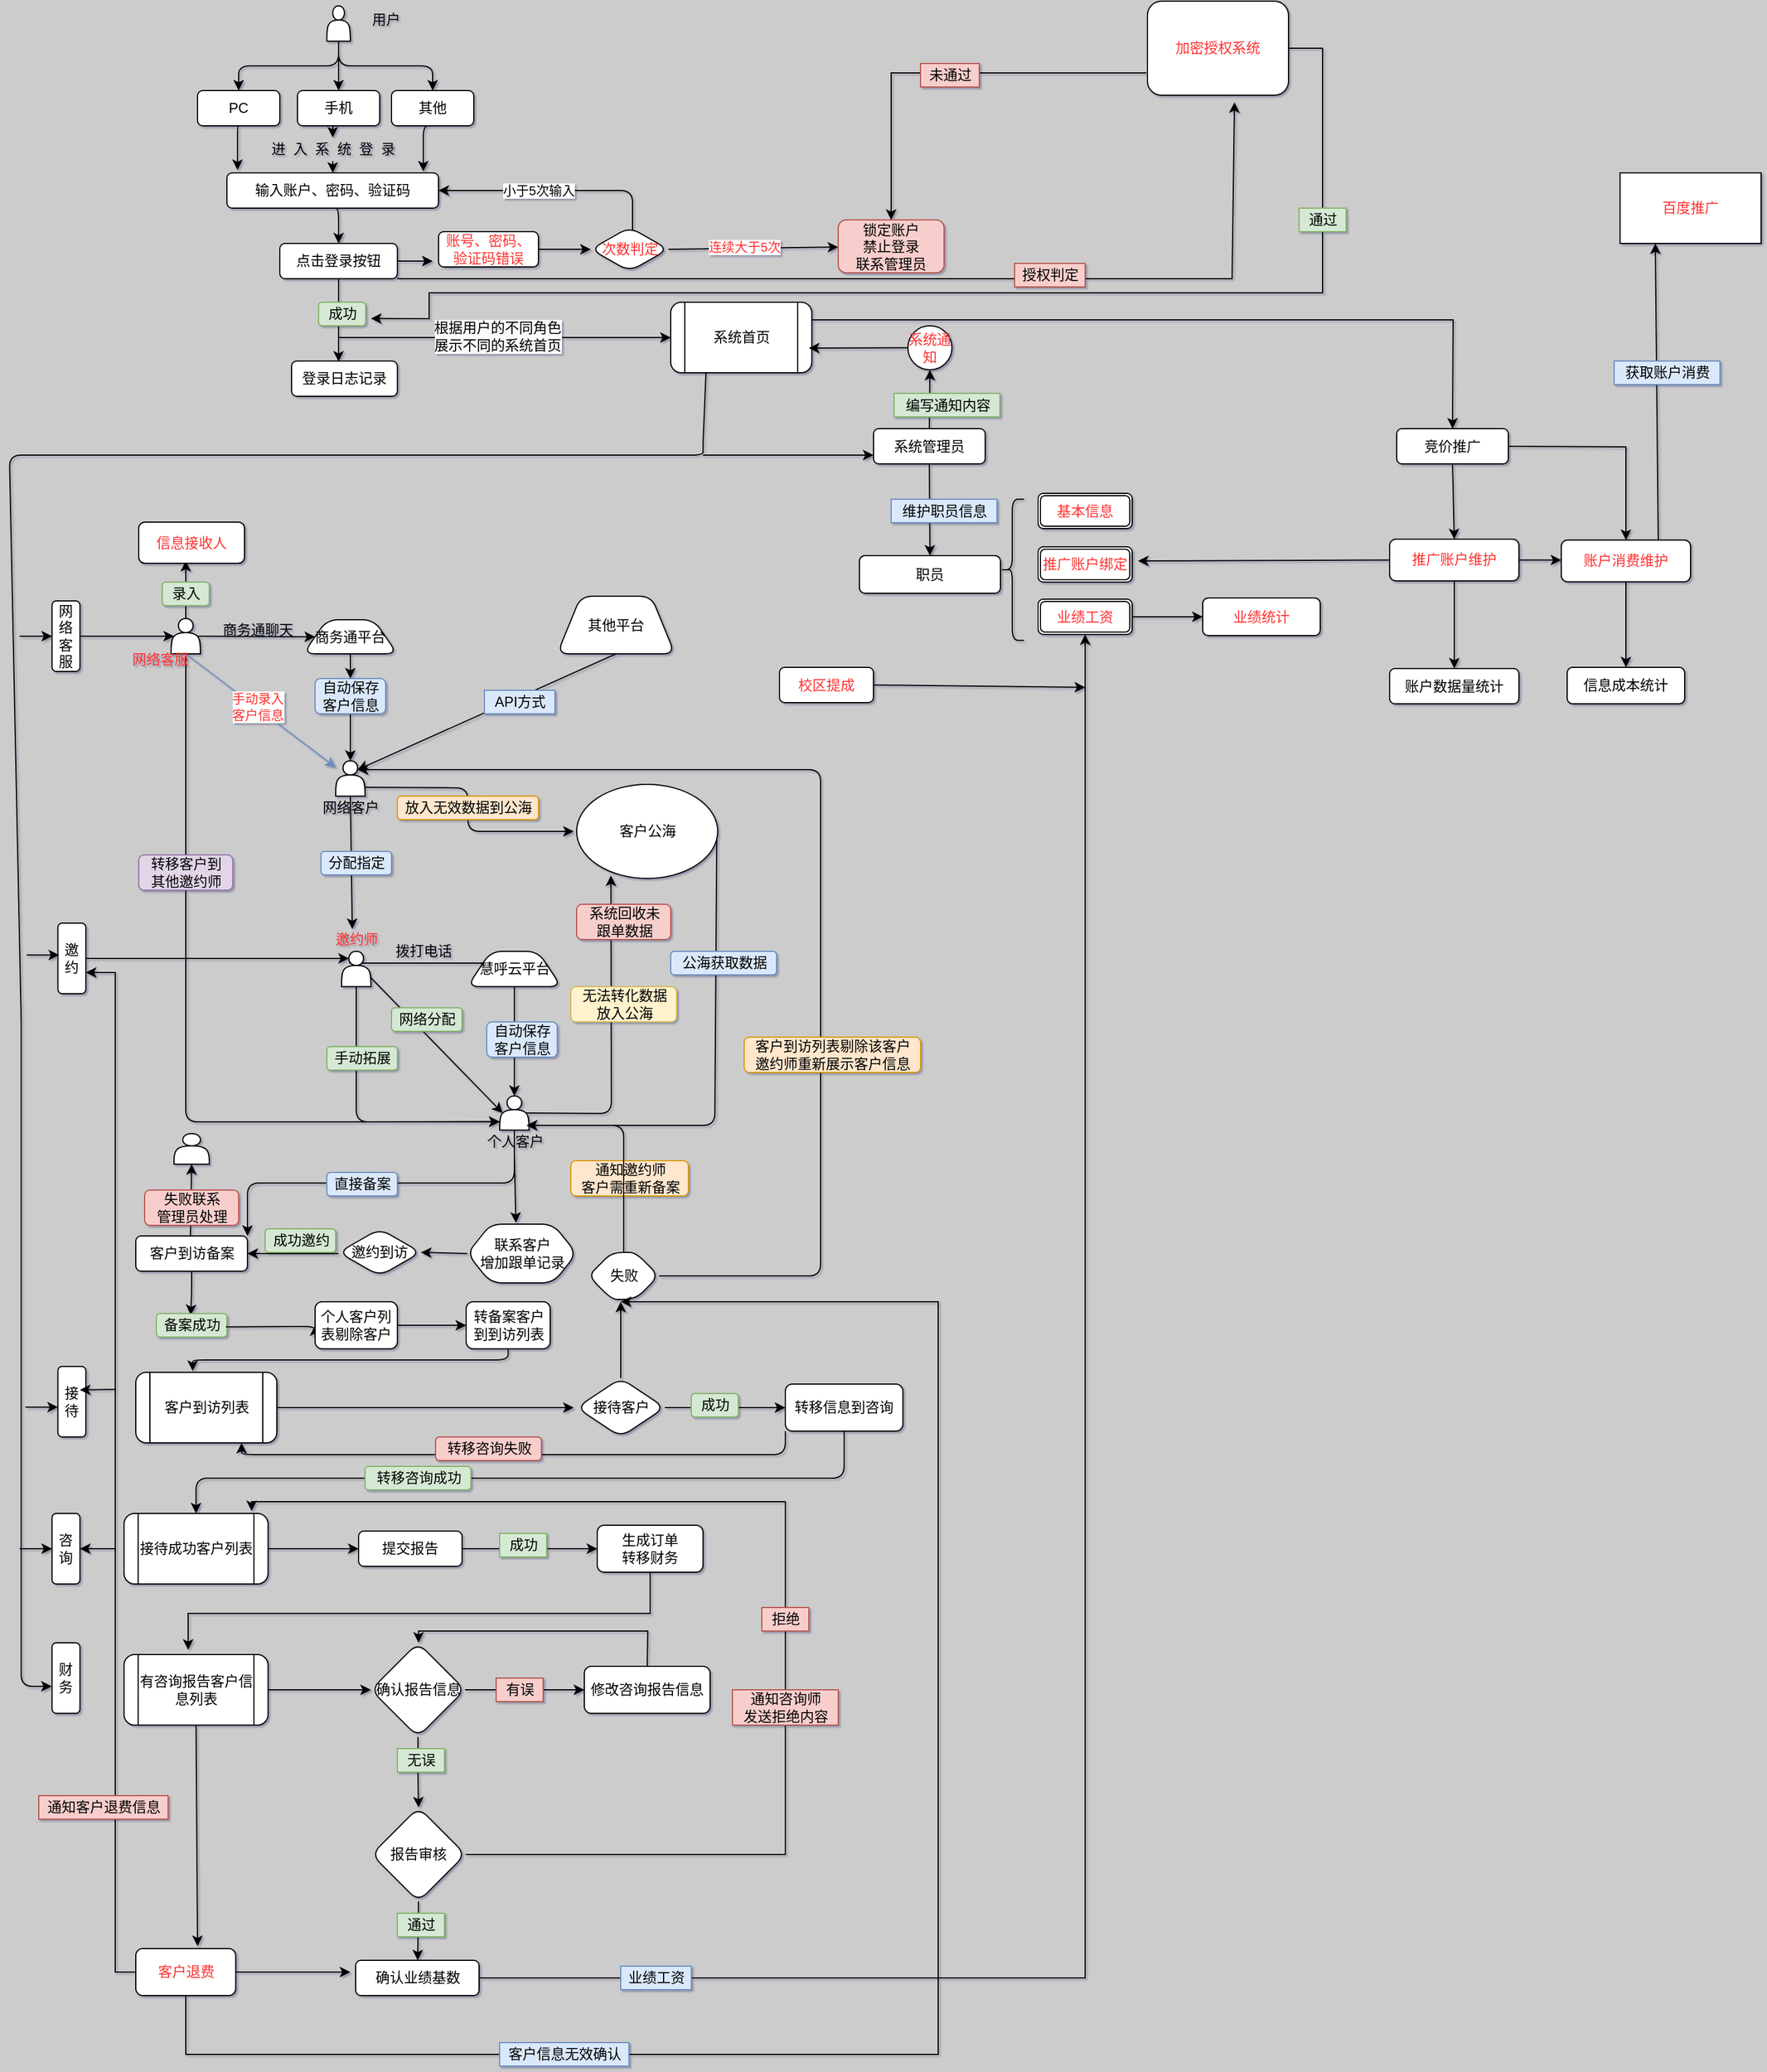 <mxfile version="14.4.8" type="github">
  <diagram id="YESWJ_fVVs4A_5K_BiSB" name="Page-1">
    <mxGraphModel dx="1422" dy="794" grid="1" gridSize="10" guides="1" tooltips="1" connect="1" arrows="1" fold="1" page="1" pageScale="1" pageWidth="2339" pageHeight="3300" background="#CCCCCC" math="0" shadow="1">
      <root>
        <mxCell id="0" />
        <mxCell id="1" parent="0" />
        <mxCell id="D48idRP4d6Q90apuaHvB-8" style="edgeStyle=orthogonalEdgeStyle;orthogonalLoop=1;jettySize=auto;html=1;exitX=0.5;exitY=1;exitDx=0;exitDy=0;entryX=0.05;entryY=-0.08;entryDx=0;entryDy=0;entryPerimeter=0;" parent="1" source="D48idRP4d6Q90apuaHvB-1" target="D48idRP4d6Q90apuaHvB-5" edge="1">
          <mxGeometry relative="1" as="geometry" />
        </mxCell>
        <mxCell id="D48idRP4d6Q90apuaHvB-1" value="PC" style="whiteSpace=wrap;html=1;rounded=1;" parent="1" vertex="1">
          <mxGeometry x="243" y="265" width="70" height="30" as="geometry" />
        </mxCell>
        <mxCell id="D48idRP4d6Q90apuaHvB-9" style="edgeStyle=orthogonalEdgeStyle;orthogonalLoop=1;jettySize=auto;html=1;exitX=0.5;exitY=1;exitDx=0;exitDy=0;entryX=0.5;entryY=0;entryDx=0;entryDy=0;" parent="1" source="D48idRP4d6Q90apuaHvB-18" target="D48idRP4d6Q90apuaHvB-5" edge="1">
          <mxGeometry relative="1" as="geometry" />
        </mxCell>
        <mxCell id="D48idRP4d6Q90apuaHvB-3" value="手机" style="whiteSpace=wrap;html=1;rounded=1;" parent="1" vertex="1">
          <mxGeometry x="328" y="265" width="70" height="30" as="geometry" />
        </mxCell>
        <mxCell id="D48idRP4d6Q90apuaHvB-10" style="edgeStyle=orthogonalEdgeStyle;orthogonalLoop=1;jettySize=auto;html=1;exitX=0.5;exitY=1;exitDx=0;exitDy=0;entryX=0.928;entryY=-0.04;entryDx=0;entryDy=0;entryPerimeter=0;" parent="1" source="D48idRP4d6Q90apuaHvB-4" target="D48idRP4d6Q90apuaHvB-5" edge="1">
          <mxGeometry relative="1" as="geometry" />
        </mxCell>
        <mxCell id="D48idRP4d6Q90apuaHvB-4" value="其他" style="whiteSpace=wrap;html=1;rounded=1;" parent="1" vertex="1">
          <mxGeometry x="408" y="265" width="70" height="30" as="geometry" />
        </mxCell>
        <mxCell id="D48idRP4d6Q90apuaHvB-21" style="edgeStyle=orthogonalEdgeStyle;orthogonalLoop=1;jettySize=auto;html=1;exitX=0.5;exitY=1;exitDx=0;exitDy=0;entryX=0.5;entryY=0;entryDx=0;entryDy=0;" parent="1" source="D48idRP4d6Q90apuaHvB-5" target="D48idRP4d6Q90apuaHvB-20" edge="1">
          <mxGeometry relative="1" as="geometry" />
        </mxCell>
        <mxCell id="D48idRP4d6Q90apuaHvB-5" value="输入账户、密码、验证码" style="whiteSpace=wrap;html=1;rounded=1;" parent="1" vertex="1">
          <mxGeometry x="268" y="335" width="180" height="30" as="geometry" />
        </mxCell>
        <mxCell id="D48idRP4d6Q90apuaHvB-12" style="edgeStyle=orthogonalEdgeStyle;orthogonalLoop=1;jettySize=auto;html=1;exitX=0.5;exitY=1;exitDx=0;exitDy=0;entryX=0.5;entryY=0;entryDx=0;entryDy=0;" parent="1" source="D48idRP4d6Q90apuaHvB-11" target="D48idRP4d6Q90apuaHvB-1" edge="1">
          <mxGeometry relative="1" as="geometry" />
        </mxCell>
        <mxCell id="D48idRP4d6Q90apuaHvB-14" style="edgeStyle=orthogonalEdgeStyle;orthogonalLoop=1;jettySize=auto;html=1;exitX=0.5;exitY=1;exitDx=0;exitDy=0;entryX=0.5;entryY=0;entryDx=0;entryDy=0;" parent="1" source="D48idRP4d6Q90apuaHvB-11" target="D48idRP4d6Q90apuaHvB-4" edge="1">
          <mxGeometry relative="1" as="geometry" />
        </mxCell>
        <mxCell id="sDhOuOCIXgpDEW2fZ9P9-15" style="edgeStyle=orthogonalEdgeStyle;rounded=0;orthogonalLoop=1;jettySize=auto;html=1;exitX=0.5;exitY=1;exitDx=0;exitDy=0;entryX=0.5;entryY=0;entryDx=0;entryDy=0;" edge="1" parent="1" source="D48idRP4d6Q90apuaHvB-11" target="D48idRP4d6Q90apuaHvB-3">
          <mxGeometry relative="1" as="geometry" />
        </mxCell>
        <mxCell id="D48idRP4d6Q90apuaHvB-11" value="" style="shape=actor;whiteSpace=wrap;html=1;rounded=1;" parent="1" vertex="1">
          <mxGeometry x="353" y="193" width="20" height="30" as="geometry" />
        </mxCell>
        <mxCell id="D48idRP4d6Q90apuaHvB-16" value="用户" style="text;html=1;align=center;verticalAlign=middle;resizable=0;points=[];autosize=1;rounded=1;" parent="1" vertex="1">
          <mxGeometry x="383" y="195" width="40" height="20" as="geometry" />
        </mxCell>
        <mxCell id="D48idRP4d6Q90apuaHvB-18" value="进&amp;nbsp; 入&amp;nbsp; 系&amp;nbsp; 统&amp;nbsp; 登&amp;nbsp; 录" style="text;html=1;align=center;verticalAlign=middle;resizable=0;points=[];autosize=1;rounded=1;" parent="1" vertex="1">
          <mxGeometry x="298" y="305" width="120" height="20" as="geometry" />
        </mxCell>
        <mxCell id="D48idRP4d6Q90apuaHvB-19" style="edgeStyle=orthogonalEdgeStyle;orthogonalLoop=1;jettySize=auto;html=1;exitX=0.5;exitY=1;exitDx=0;exitDy=0;entryX=0.5;entryY=0;entryDx=0;entryDy=0;" parent="1" source="D48idRP4d6Q90apuaHvB-3" target="D48idRP4d6Q90apuaHvB-18" edge="1">
          <mxGeometry relative="1" as="geometry">
            <mxPoint x="358" y="295" as="sourcePoint" />
            <mxPoint x="358" y="335" as="targetPoint" />
          </mxGeometry>
        </mxCell>
        <mxCell id="RMrvw5dMMkh8_IedU6CL-13" style="edgeStyle=orthogonalEdgeStyle;orthogonalLoop=1;jettySize=auto;html=1;exitX=1;exitY=0.5;exitDx=0;exitDy=0;" parent="1" source="D48idRP4d6Q90apuaHvB-20" edge="1">
          <mxGeometry relative="1" as="geometry">
            <mxPoint x="443" y="410" as="targetPoint" />
          </mxGeometry>
        </mxCell>
        <mxCell id="RMrvw5dMMkh8_IedU6CL-25" style="edgeStyle=none;orthogonalLoop=1;jettySize=auto;html=1;exitX=0.5;exitY=1;exitDx=0;exitDy=0;entryX=0.444;entryY=0.017;entryDx=0;entryDy=0;entryPerimeter=0;" parent="1" source="D48idRP4d6Q90apuaHvB-20" target="RMrvw5dMMkh8_IedU6CL-8" edge="1">
          <mxGeometry relative="1" as="geometry" />
        </mxCell>
        <mxCell id="RMrvw5dMMkh8_IedU6CL-39" style="edgeStyle=none;orthogonalLoop=1;jettySize=auto;html=1;entryX=0;entryY=0.5;entryDx=0;entryDy=0;fontColor=#FF3333;" parent="1" target="RMrvw5dMMkh8_IedU6CL-38" edge="1">
          <mxGeometry relative="1" as="geometry">
            <mxPoint x="363" y="475" as="sourcePoint" />
            <Array as="points" />
          </mxGeometry>
        </mxCell>
        <mxCell id="RMrvw5dMMkh8_IedU6CL-41" value="&lt;span style=&quot;color: rgb(0 , 0 , 0) ; font-size: 12px ; background-color: rgb(248 , 249 , 250)&quot;&gt;根据用户的不同角色&lt;/span&gt;&lt;br style=&quot;color: rgb(0 , 0 , 0) ; font-size: 12px ; background-color: rgb(248 , 249 , 250)&quot;&gt;&lt;span style=&quot;color: rgb(0 , 0 , 0) ; font-size: 12px ; background-color: rgb(248 , 249 , 250)&quot;&gt;展示不同的系统首页&lt;/span&gt;" style="edgeLabel;html=1;align=center;verticalAlign=middle;resizable=0;points=[];fontColor=#FF3333;rounded=1;" parent="RMrvw5dMMkh8_IedU6CL-39" vertex="1" connectable="0">
          <mxGeometry x="-0.045" y="1" relative="1" as="geometry">
            <mxPoint as="offset" />
          </mxGeometry>
        </mxCell>
        <mxCell id="47OByKtoj6zuyFMPDQzj-73" style="edgeStyle=none;rounded=0;orthogonalLoop=1;jettySize=auto;html=1;exitX=1;exitY=1;exitDx=0;exitDy=0;fontColor=#FF3333;entryX=0.617;entryY=1.075;entryDx=0;entryDy=0;entryPerimeter=0;" parent="1" source="D48idRP4d6Q90apuaHvB-20" target="47OByKtoj6zuyFMPDQzj-72" edge="1">
          <mxGeometry relative="1" as="geometry">
            <mxPoint x="1125" y="280" as="targetPoint" />
            <Array as="points">
              <mxPoint x="1123" y="425" />
            </Array>
          </mxGeometry>
        </mxCell>
        <mxCell id="D48idRP4d6Q90apuaHvB-20" value="点击登录按钮" style="whiteSpace=wrap;html=1;rounded=1;" parent="1" vertex="1">
          <mxGeometry x="313" y="395" width="100" height="30" as="geometry" />
        </mxCell>
        <mxCell id="RMrvw5dMMkh8_IedU6CL-8" value="登录日志记录" style="whiteSpace=wrap;html=1;rounded=1;" parent="1" vertex="1">
          <mxGeometry x="323" y="495" width="90" height="30" as="geometry" />
        </mxCell>
        <mxCell id="D48idRP4d6Q90apuaHvB-26" value="成功" style="text;html=1;align=center;verticalAlign=middle;resizable=0;points=[];autosize=1;fillColor=#d5e8d4;strokeColor=#82b366;rounded=1;" parent="1" vertex="1">
          <mxGeometry x="346" y="445" width="40" height="20" as="geometry" />
        </mxCell>
        <mxCell id="RMrvw5dMMkh8_IedU6CL-29" style="edgeStyle=none;orthogonalLoop=1;jettySize=auto;html=1;exitX=1;exitY=0.5;exitDx=0;exitDy=0;entryX=0;entryY=0.5;entryDx=0;entryDy=0;" parent="1" source="RMrvw5dMMkh8_IedU6CL-27" target="RMrvw5dMMkh8_IedU6CL-37" edge="1">
          <mxGeometry relative="1" as="geometry">
            <mxPoint x="583" y="410.0" as="targetPoint" />
          </mxGeometry>
        </mxCell>
        <mxCell id="RMrvw5dMMkh8_IedU6CL-27" value="&lt;span style=&quot;color: rgb(255 , 51 , 51)&quot;&gt;账号、密码、&lt;/span&gt;&lt;br style=&quot;color: rgb(255 , 51 , 51)&quot;&gt;&lt;span style=&quot;color: rgb(255 , 51 , 51)&quot;&gt;验证码错误&lt;/span&gt;" style="whiteSpace=wrap;html=1;rounded=1;" parent="1" vertex="1">
          <mxGeometry x="448" y="385" width="85" height="30" as="geometry" />
        </mxCell>
        <mxCell id="RMrvw5dMMkh8_IedU6CL-33" style="edgeStyle=none;orthogonalLoop=1;jettySize=auto;html=1;exitX=1;exitY=0.5;exitDx=0;exitDy=0;" parent="1" source="RMrvw5dMMkh8_IedU6CL-37" target="RMrvw5dMMkh8_IedU6CL-32" edge="1">
          <mxGeometry relative="1" as="geometry">
            <mxPoint x="643" y="410.0" as="sourcePoint" />
          </mxGeometry>
        </mxCell>
        <mxCell id="RMrvw5dMMkh8_IedU6CL-34" value="连续大于5次" style="edgeLabel;html=1;align=center;verticalAlign=middle;resizable=0;points=[];fontColor=#FF3333;rounded=1;" parent="RMrvw5dMMkh8_IedU6CL-33" vertex="1" connectable="0">
          <mxGeometry x="-0.306" y="-1" relative="1" as="geometry">
            <mxPoint x="14.49" y="-2.84" as="offset" />
          </mxGeometry>
        </mxCell>
        <mxCell id="RMrvw5dMMkh8_IedU6CL-35" style="edgeStyle=none;orthogonalLoop=1;jettySize=auto;html=1;exitX=0.5;exitY=0;exitDx=0;exitDy=0;entryX=1;entryY=0.5;entryDx=0;entryDy=0;" parent="1" target="D48idRP4d6Q90apuaHvB-5" edge="1">
          <mxGeometry relative="1" as="geometry">
            <mxPoint x="613" y="390.0" as="sourcePoint" />
            <Array as="points">
              <mxPoint x="613" y="350" />
            </Array>
          </mxGeometry>
        </mxCell>
        <mxCell id="RMrvw5dMMkh8_IedU6CL-36" value="小于5次输入" style="edgeLabel;html=1;align=center;verticalAlign=middle;resizable=0;points=[];rounded=1;" parent="RMrvw5dMMkh8_IedU6CL-35" vertex="1" connectable="0">
          <mxGeometry x="0.35" y="1" relative="1" as="geometry">
            <mxPoint x="18.33" y="-1" as="offset" />
          </mxGeometry>
        </mxCell>
        <mxCell id="RMrvw5dMMkh8_IedU6CL-32" value="锁定账户&lt;br&gt;禁止登录&lt;br&gt;联系管理员" style="whiteSpace=wrap;html=1;fillColor=#f8cecc;strokeColor=#b85450;rounded=1;" parent="1" vertex="1">
          <mxGeometry x="788" y="375" width="90" height="45" as="geometry" />
        </mxCell>
        <mxCell id="RMrvw5dMMkh8_IedU6CL-37" value="次数判定" style="rhombus;whiteSpace=wrap;html=1;fontColor=#FF3333;rounded=1;" parent="1" vertex="1">
          <mxGeometry x="577.5" y="381.25" width="66" height="37.5" as="geometry" />
        </mxCell>
        <mxCell id="RMrvw5dMMkh8_IedU6CL-220" style="edgeStyle=none;orthogonalLoop=1;jettySize=auto;html=1;exitX=0.25;exitY=1;exitDx=0;exitDy=0;fontColor=#000000;entryX=-0.011;entryY=0.617;entryDx=0;entryDy=0;entryPerimeter=0;" parent="1" source="RMrvw5dMMkh8_IedU6CL-38" target="47OByKtoj6zuyFMPDQzj-7" edge="1">
          <mxGeometry relative="1" as="geometry">
            <mxPoint x="92.8" y="1538" as="targetPoint" />
            <Array as="points">
              <mxPoint x="673" y="565" />
              <mxPoint x="673" y="575" />
              <mxPoint x="83" y="575" />
              <mxPoint x="93" y="1055" />
              <mxPoint x="93" y="1295" />
              <mxPoint x="93" y="1415" />
              <mxPoint x="93" y="1498" />
              <mxPoint x="93" y="1622" />
            </Array>
          </mxGeometry>
        </mxCell>
        <mxCell id="47OByKtoj6zuyFMPDQzj-82" style="edgeStyle=none;rounded=0;orthogonalLoop=1;jettySize=auto;html=1;exitX=1;exitY=0.25;exitDx=0;exitDy=0;entryX=0.5;entryY=0;entryDx=0;entryDy=0;fontColor=#FF3333;" parent="1" source="RMrvw5dMMkh8_IedU6CL-38" target="47OByKtoj6zuyFMPDQzj-81" edge="1">
          <mxGeometry relative="1" as="geometry">
            <Array as="points">
              <mxPoint x="1111" y="460" />
              <mxPoint x="1311" y="460" />
            </Array>
          </mxGeometry>
        </mxCell>
        <mxCell id="RMrvw5dMMkh8_IedU6CL-38" value="&lt;font color=&quot;#000000&quot;&gt;系统首页&lt;/font&gt;" style="shape=process;whiteSpace=wrap;html=1;backgroundOutline=1;fontColor=#FF3333;rounded=1;" parent="1" vertex="1">
          <mxGeometry x="645.5" y="445" width="120" height="60" as="geometry" />
        </mxCell>
        <mxCell id="RMrvw5dMMkh8_IedU6CL-47" style="edgeStyle=none;orthogonalLoop=1;jettySize=auto;html=1;exitX=0.9;exitY=0.5;exitDx=0;exitDy=0;entryX=0;entryY=0.5;entryDx=0;entryDy=0;fontColor=#FF3333;exitPerimeter=0;" parent="1" source="RMrvw5dMMkh8_IedU6CL-44" target="RMrvw5dMMkh8_IedU6CL-46" edge="1">
          <mxGeometry relative="1" as="geometry" />
        </mxCell>
        <mxCell id="RMrvw5dMMkh8_IedU6CL-58" style="edgeStyle=none;orthogonalLoop=1;jettySize=auto;html=1;exitX=0.5;exitY=1;exitDx=0;exitDy=0;fontColor=#FF3333;fillColor=#dae8fc;strokeColor=#6c8ebf;" parent="1" source="RMrvw5dMMkh8_IedU6CL-44" target="RMrvw5dMMkh8_IedU6CL-76" edge="1">
          <mxGeometry relative="1" as="geometry">
            <mxPoint x="233" y="743" as="sourcePoint" />
            <mxPoint x="443" y="804.37" as="targetPoint" />
            <Array as="points" />
          </mxGeometry>
        </mxCell>
        <mxCell id="RMrvw5dMMkh8_IedU6CL-59" value="手动录入&lt;br&gt;客户信息" style="edgeLabel;html=1;align=center;verticalAlign=middle;resizable=0;points=[];fontColor=#FF3333;rounded=1;" parent="RMrvw5dMMkh8_IedU6CL-58" vertex="1" connectable="0">
          <mxGeometry x="-0.216" relative="1" as="geometry">
            <mxPoint x="11.21" y="6.67" as="offset" />
          </mxGeometry>
        </mxCell>
        <mxCell id="RMrvw5dMMkh8_IedU6CL-72" style="edgeStyle=none;orthogonalLoop=1;jettySize=auto;html=1;exitX=0.5;exitY=0;exitDx=0;exitDy=0;fontColor=#000000;" parent="1" source="RMrvw5dMMkh8_IedU6CL-44" edge="1">
          <mxGeometry relative="1" as="geometry">
            <mxPoint x="233" y="665" as="targetPoint" />
          </mxGeometry>
        </mxCell>
        <mxCell id="RMrvw5dMMkh8_IedU6CL-174" style="edgeStyle=elbowEdgeStyle;orthogonalLoop=1;jettySize=auto;elbow=vertical;html=1;entryX=0;entryY=0.75;entryDx=0;entryDy=0;fontColor=#000000;" parent="1" target="RMrvw5dMMkh8_IedU6CL-80" edge="1">
          <mxGeometry relative="1" as="geometry">
            <mxPoint x="233" y="746" as="sourcePoint" />
            <Array as="points">
              <mxPoint x="403" y="1142" />
              <mxPoint x="233" y="1015" />
            </Array>
          </mxGeometry>
        </mxCell>
        <mxCell id="RMrvw5dMMkh8_IedU6CL-44" value="" style="shape=actor;whiteSpace=wrap;html=1;fontColor=#FF3333;rounded=1;" parent="1" vertex="1">
          <mxGeometry x="220.5" y="714" width="25" height="30" as="geometry" />
        </mxCell>
        <mxCell id="RMrvw5dMMkh8_IedU6CL-45" value="网络客服" style="text;html=1;align=center;verticalAlign=middle;resizable=0;points=[];autosize=1;fontColor=#FF3333;rounded=1;" parent="1" vertex="1">
          <mxGeometry x="180.5" y="739" width="60" height="20" as="geometry" />
        </mxCell>
        <mxCell id="RMrvw5dMMkh8_IedU6CL-78" style="edgeStyle=none;orthogonalLoop=1;jettySize=auto;html=1;exitX=0.5;exitY=1;exitDx=0;exitDy=0;entryX=0.5;entryY=0;entryDx=0;entryDy=0;fontColor=#000000;" parent="1" source="RMrvw5dMMkh8_IedU6CL-54" target="RMrvw5dMMkh8_IedU6CL-76" edge="1">
          <mxGeometry relative="1" as="geometry" />
        </mxCell>
        <mxCell id="RMrvw5dMMkh8_IedU6CL-46" value="&lt;font color=&quot;#000000&quot;&gt;商务通平台&lt;/font&gt;" style="shape=trapezoid;perimeter=trapezoidPerimeter;whiteSpace=wrap;html=1;fixedSize=1;fontColor=#FF3333;rounded=1;" parent="1" vertex="1">
          <mxGeometry x="333" y="715" width="80" height="29" as="geometry" />
        </mxCell>
        <mxCell id="RMrvw5dMMkh8_IedU6CL-48" value="&lt;font color=&quot;#000000&quot;&gt;商务通聊天&lt;/font&gt;" style="text;html=1;align=center;verticalAlign=middle;resizable=0;points=[];autosize=1;fontColor=#FF3333;rounded=1;" parent="1" vertex="1">
          <mxGeometry x="254" y="714" width="80" height="20" as="geometry" />
        </mxCell>
        <mxCell id="RMrvw5dMMkh8_IedU6CL-61" value="信息接收人" style="whiteSpace=wrap;html=1;fontColor=#FF3333;rounded=1;" parent="1" vertex="1">
          <mxGeometry x="193" y="632" width="90" height="35" as="geometry" />
        </mxCell>
        <mxCell id="RMrvw5dMMkh8_IedU6CL-68" style="edgeStyle=none;orthogonalLoop=1;jettySize=auto;html=1;entryX=1;entryY=0.25;entryDx=0;entryDy=0;fontColor=#FF3333;" parent="1" target="RMrvw5dMMkh8_IedU6CL-67" edge="1">
          <mxGeometry relative="1" as="geometry">
            <mxPoint x="372" y="1007" as="sourcePoint" />
          </mxGeometry>
        </mxCell>
        <mxCell id="RMrvw5dMMkh8_IedU6CL-82" style="edgeStyle=none;orthogonalLoop=1;jettySize=auto;html=1;exitX=0.5;exitY=1;exitDx=0;exitDy=0;fontColor=#000000;entryX=0;entryY=0.75;entryDx=0;entryDy=0;" parent="1" source="RMrvw5dMMkh8_IedU6CL-64" target="RMrvw5dMMkh8_IedU6CL-80" edge="1">
          <mxGeometry relative="1" as="geometry">
            <mxPoint x="493" y="1142" as="targetPoint" />
            <Array as="points">
              <mxPoint x="378" y="1142" />
            </Array>
          </mxGeometry>
        </mxCell>
        <mxCell id="RMrvw5dMMkh8_IedU6CL-88" style="edgeStyle=none;orthogonalLoop=1;jettySize=auto;html=1;exitX=1;exitY=0.75;exitDx=0;exitDy=0;entryX=0.1;entryY=0.5;entryDx=0;entryDy=0;entryPerimeter=0;fontColor=#000000;" parent="1" source="RMrvw5dMMkh8_IedU6CL-64" target="RMrvw5dMMkh8_IedU6CL-80" edge="1">
          <mxGeometry relative="1" as="geometry" />
        </mxCell>
        <mxCell id="RMrvw5dMMkh8_IedU6CL-64" value="" style="shape=actor;whiteSpace=wrap;html=1;fontColor=#FF3333;rounded=1;" parent="1" vertex="1">
          <mxGeometry x="365.5" y="997" width="25" height="30" as="geometry" />
        </mxCell>
        <mxCell id="RMrvw5dMMkh8_IedU6CL-65" value="邀约师" style="text;html=1;align=center;verticalAlign=middle;resizable=0;points=[];autosize=1;fontColor=#FF3333;rounded=1;" parent="1" vertex="1">
          <mxGeometry x="353" y="977" width="50" height="20" as="geometry" />
        </mxCell>
        <mxCell id="RMrvw5dMMkh8_IedU6CL-178" style="edgeStyle=elbowEdgeStyle;orthogonalLoop=1;jettySize=auto;elbow=vertical;html=1;exitX=0.5;exitY=1;exitDx=0;exitDy=0;entryX=0.5;entryY=0;entryDx=0;entryDy=0;fontColor=#000000;" parent="1" source="RMrvw5dMMkh8_IedU6CL-67" target="RMrvw5dMMkh8_IedU6CL-80" edge="1">
          <mxGeometry relative="1" as="geometry" />
        </mxCell>
        <mxCell id="RMrvw5dMMkh8_IedU6CL-67" value="&lt;font color=&quot;#000000&quot;&gt;慧呼云平台&lt;/font&gt;" style="shape=trapezoid;perimeter=trapezoidPerimeter;whiteSpace=wrap;html=1;fixedSize=1;fontColor=#FF3333;rounded=1;" parent="1" vertex="1">
          <mxGeometry x="472.5" y="997" width="80" height="30" as="geometry" />
        </mxCell>
        <mxCell id="RMrvw5dMMkh8_IedU6CL-69" value="拨打电话" style="text;html=1;align=center;verticalAlign=middle;resizable=0;points=[];autosize=1;rounded=1;" parent="1" vertex="1">
          <mxGeometry x="404.5" y="987" width="60" height="20" as="geometry" />
        </mxCell>
        <mxCell id="RMrvw5dMMkh8_IedU6CL-73" value="录入" style="text;html=1;align=center;verticalAlign=middle;resizable=0;points=[];autosize=1;fillColor=#d5e8d4;strokeColor=#82b366;rounded=1;" parent="1" vertex="1">
          <mxGeometry x="213" y="683" width="40" height="20" as="geometry" />
        </mxCell>
        <mxCell id="RMrvw5dMMkh8_IedU6CL-75" value="手动拓展" style="text;html=1;align=center;verticalAlign=middle;resizable=0;points=[];autosize=1;fillColor=#d5e8d4;strokeColor=#82b366;rounded=1;" parent="1" vertex="1">
          <mxGeometry x="353" y="1078" width="60" height="20" as="geometry" />
        </mxCell>
        <mxCell id="RMrvw5dMMkh8_IedU6CL-110" style="edgeStyle=none;orthogonalLoop=1;jettySize=auto;html=1;exitX=0.5;exitY=1;exitDx=0;exitDy=0;entryX=0.433;entryY=0.05;entryDx=0;entryDy=0;entryPerimeter=0;fontColor=#000000;" parent="1" source="RMrvw5dMMkh8_IedU6CL-76" target="RMrvw5dMMkh8_IedU6CL-65" edge="1">
          <mxGeometry relative="1" as="geometry" />
        </mxCell>
        <mxCell id="RMrvw5dMMkh8_IedU6CL-150" style="edgeStyle=none;orthogonalLoop=1;jettySize=auto;html=1;exitX=1;exitY=0.75;exitDx=0;exitDy=0;fontColor=#000000;" parent="1" source="RMrvw5dMMkh8_IedU6CL-76" edge="1">
          <mxGeometry relative="1" as="geometry">
            <mxPoint x="563" y="895" as="targetPoint" />
            <Array as="points">
              <mxPoint x="473" y="858" />
              <mxPoint x="473" y="895" />
            </Array>
          </mxGeometry>
        </mxCell>
        <mxCell id="RMrvw5dMMkh8_IedU6CL-76" value="" style="shape=actor;whiteSpace=wrap;html=1;fontColor=#FF3333;rounded=1;" parent="1" vertex="1">
          <mxGeometry x="360.5" y="835" width="25" height="30" as="geometry" />
        </mxCell>
        <mxCell id="RMrvw5dMMkh8_IedU6CL-54" value="自动保存&lt;br&gt;客户信息" style="text;html=1;align=center;verticalAlign=middle;resizable=0;points=[];autosize=1;fillColor=#dae8fc;strokeColor=#6c8ebf;rounded=1;" parent="1" vertex="1">
          <mxGeometry x="343" y="765" width="60" height="30" as="geometry" />
        </mxCell>
        <mxCell id="RMrvw5dMMkh8_IedU6CL-79" style="edgeStyle=none;orthogonalLoop=1;jettySize=auto;html=1;exitX=0.5;exitY=1;exitDx=0;exitDy=0;entryX=0.5;entryY=0;entryDx=0;entryDy=0;fontColor=#000000;" parent="1" source="RMrvw5dMMkh8_IedU6CL-46" target="RMrvw5dMMkh8_IedU6CL-54" edge="1">
          <mxGeometry relative="1" as="geometry">
            <mxPoint x="373" y="744" as="sourcePoint" />
            <mxPoint x="373" y="835" as="targetPoint" />
          </mxGeometry>
        </mxCell>
        <mxCell id="RMrvw5dMMkh8_IedU6CL-101" style="edgeStyle=none;orthogonalLoop=1;jettySize=auto;html=1;exitX=0.9;exitY=0.5;exitDx=0;exitDy=0;entryX=0.243;entryY=0.969;entryDx=0;entryDy=0;fontColor=#000000;entryPerimeter=0;exitPerimeter=0;" parent="1" source="RMrvw5dMMkh8_IedU6CL-80" target="RMrvw5dMMkh8_IedU6CL-95" edge="1">
          <mxGeometry relative="1" as="geometry">
            <Array as="points">
              <mxPoint x="595" y="1135" />
            </Array>
          </mxGeometry>
        </mxCell>
        <mxCell id="RMrvw5dMMkh8_IedU6CL-105" style="edgeStyle=none;orthogonalLoop=1;jettySize=auto;html=1;exitX=0.5;exitY=1;exitDx=0;exitDy=0;entryX=0.444;entryY=-0.023;entryDx=0;entryDy=0;entryPerimeter=0;fontColor=#000000;" parent="1" source="RMrvw5dMMkh8_IedU6CL-84" target="RMrvw5dMMkh8_IedU6CL-104" edge="1">
          <mxGeometry relative="1" as="geometry" />
        </mxCell>
        <mxCell id="RMrvw5dMMkh8_IedU6CL-186" style="edgeStyle=elbowEdgeStyle;orthogonalLoop=1;jettySize=auto;elbow=vertical;html=1;exitX=0.5;exitY=1;exitDx=0;exitDy=0;entryX=1;entryY=0;entryDx=0;entryDy=0;fontColor=#000000;" parent="1" source="RMrvw5dMMkh8_IedU6CL-80" target="RMrvw5dMMkh8_IedU6CL-141" edge="1">
          <mxGeometry relative="1" as="geometry" />
        </mxCell>
        <mxCell id="RMrvw5dMMkh8_IedU6CL-80" value="" style="shape=actor;whiteSpace=wrap;html=1;fontColor=#FF3333;rounded=1;" parent="1" vertex="1">
          <mxGeometry x="500" y="1120" width="25" height="29" as="geometry" />
        </mxCell>
        <mxCell id="RMrvw5dMMkh8_IedU6CL-85" value="网络客户" style="text;html=1;align=center;verticalAlign=middle;resizable=0;points=[];autosize=1;fontColor=#000000;rounded=1;" parent="1" vertex="1">
          <mxGeometry x="343" y="865" width="60" height="20" as="geometry" />
        </mxCell>
        <mxCell id="RMrvw5dMMkh8_IedU6CL-92" value="分配指定" style="text;html=1;align=center;verticalAlign=middle;resizable=0;points=[];autosize=1;fillColor=#dae8fc;strokeColor=#6c8ebf;rounded=1;" parent="1" vertex="1">
          <mxGeometry x="348" y="912" width="60" height="20" as="geometry" />
        </mxCell>
        <mxCell id="RMrvw5dMMkh8_IedU6CL-134" style="edgeStyle=none;orthogonalLoop=1;jettySize=auto;html=1;exitX=0.993;exitY=0.594;exitDx=0;exitDy=0;fontColor=#000000;exitPerimeter=0;" parent="1" source="RMrvw5dMMkh8_IedU6CL-95" edge="1">
          <mxGeometry relative="1" as="geometry">
            <mxPoint x="523" y="1145" as="targetPoint" />
            <Array as="points">
              <mxPoint x="683" y="1145" />
            </Array>
          </mxGeometry>
        </mxCell>
        <mxCell id="RMrvw5dMMkh8_IedU6CL-95" value="客户公海" style="ellipse;whiteSpace=wrap;html=1;fontColor=#000000;rounded=1;" parent="1" vertex="1">
          <mxGeometry x="565.5" y="855" width="120" height="80" as="geometry" />
        </mxCell>
        <mxCell id="RMrvw5dMMkh8_IedU6CL-97" value="公海获取数据" style="text;html=1;align=center;verticalAlign=middle;resizable=0;points=[];autosize=1;fillColor=#dae8fc;strokeColor=#6c8ebf;rounded=1;" parent="1" vertex="1">
          <mxGeometry x="645.5" y="997" width="90" height="20" as="geometry" />
        </mxCell>
        <mxCell id="RMrvw5dMMkh8_IedU6CL-99" value="无法转化数据&lt;br&gt;放入公海" style="text;html=1;align=center;verticalAlign=middle;resizable=0;points=[];autosize=1;fillColor=#fff2cc;strokeColor=#d6b656;rounded=1;" parent="1" vertex="1">
          <mxGeometry x="560.5" y="1027" width="90" height="30" as="geometry" />
        </mxCell>
        <mxCell id="RMrvw5dMMkh8_IedU6CL-102" value="系统回收未&lt;br&gt;跟单数据" style="text;html=1;align=center;verticalAlign=middle;resizable=0;points=[];autosize=1;fillColor=#f8cecc;strokeColor=#b85450;rounded=1;" parent="1" vertex="1">
          <mxGeometry x="565.5" y="957" width="80" height="30" as="geometry" />
        </mxCell>
        <mxCell id="RMrvw5dMMkh8_IedU6CL-140" style="edgeStyle=none;orthogonalLoop=1;jettySize=auto;html=1;exitX=0;exitY=0.5;exitDx=0;exitDy=0;entryX=1;entryY=0.5;entryDx=0;entryDy=0;fontColor=#000000;" parent="1" source="RMrvw5dMMkh8_IedU6CL-104" target="RMrvw5dMMkh8_IedU6CL-139" edge="1">
          <mxGeometry relative="1" as="geometry" />
        </mxCell>
        <mxCell id="RMrvw5dMMkh8_IedU6CL-104" value="联系客户&lt;br&gt;增加跟单记录" style="shape=hexagon;perimeter=hexagonPerimeter2;whiteSpace=wrap;html=1;fixedSize=1;fontColor=#000000;rounded=1;" parent="1" vertex="1">
          <mxGeometry x="472.5" y="1229" width="93" height="50" as="geometry" />
        </mxCell>
        <mxCell id="RMrvw5dMMkh8_IedU6CL-84" value="个人客户" style="text;html=1;align=center;verticalAlign=middle;resizable=0;points=[];autosize=1;fontColor=#000000;rounded=1;" parent="1" vertex="1">
          <mxGeometry x="482.5" y="1149" width="60" height="20" as="geometry" />
        </mxCell>
        <mxCell id="RMrvw5dMMkh8_IedU6CL-143" style="edgeStyle=none;orthogonalLoop=1;jettySize=auto;html=1;entryX=1;entryY=0.5;entryDx=0;entryDy=0;fontColor=#000000;" parent="1" target="RMrvw5dMMkh8_IedU6CL-141" edge="1">
          <mxGeometry relative="1" as="geometry">
            <mxPoint x="363" y="1254" as="sourcePoint" />
          </mxGeometry>
        </mxCell>
        <mxCell id="RMrvw5dMMkh8_IedU6CL-139" value="&lt;span&gt;邀约到访&lt;/span&gt;" style="rhombus;whiteSpace=wrap;html=1;fontColor=#000000;rounded=1;" parent="1" vertex="1">
          <mxGeometry x="363" y="1233" width="70" height="40" as="geometry" />
        </mxCell>
        <mxCell id="RMrvw5dMMkh8_IedU6CL-157" style="edgeStyle=none;orthogonalLoop=1;jettySize=auto;html=1;exitX=0.5;exitY=0;exitDx=0;exitDy=0;fontColor=#000000;entryX=0.5;entryY=1;entryDx=0;entryDy=0;" parent="1" target="RMrvw5dMMkh8_IedU6CL-156" edge="1">
          <mxGeometry relative="1" as="geometry">
            <mxPoint x="237" y="1239" as="sourcePoint" />
            <mxPoint x="240" y="1195" as="targetPoint" />
          </mxGeometry>
        </mxCell>
        <mxCell id="RMrvw5dMMkh8_IedU6CL-195" style="edgeStyle=elbowEdgeStyle;orthogonalLoop=1;jettySize=auto;elbow=vertical;html=1;exitX=0.5;exitY=1;exitDx=0;exitDy=0;entryX=0.486;entryY=0.067;entryDx=0;entryDy=0;entryPerimeter=0;fontColor=#000000;" parent="1" source="RMrvw5dMMkh8_IedU6CL-141" target="RMrvw5dMMkh8_IedU6CL-148" edge="1">
          <mxGeometry relative="1" as="geometry" />
        </mxCell>
        <mxCell id="RMrvw5dMMkh8_IedU6CL-141" value="客户到访备案" style="whiteSpace=wrap;html=1;fontColor=#000000;rounded=1;" parent="1" vertex="1">
          <mxGeometry x="190.5" y="1239" width="95" height="30" as="geometry" />
        </mxCell>
        <mxCell id="RMrvw5dMMkh8_IedU6CL-144" value="成功邀约" style="text;html=1;align=center;verticalAlign=middle;resizable=0;points=[];autosize=1;fillColor=#d5e8d4;strokeColor=#82b366;rounded=1;" parent="1" vertex="1">
          <mxGeometry x="300.5" y="1233" width="60" height="20" as="geometry" />
        </mxCell>
        <mxCell id="RMrvw5dMMkh8_IedU6CL-161" style="edgeStyle=none;orthogonalLoop=1;jettySize=auto;html=1;exitX=1;exitY=0.5;exitDx=0;exitDy=0;fontColor=#000000;" parent="1" source="RMrvw5dMMkh8_IedU6CL-146" edge="1">
          <mxGeometry relative="1" as="geometry">
            <mxPoint x="563" y="1385" as="targetPoint" />
          </mxGeometry>
        </mxCell>
        <mxCell id="RMrvw5dMMkh8_IedU6CL-146" value="客户到访列表" style="shape=process;whiteSpace=wrap;html=1;backgroundOutline=1;fontColor=#000000;rounded=1;" parent="1" vertex="1">
          <mxGeometry x="190.5" y="1355" width="120" height="60" as="geometry" />
        </mxCell>
        <mxCell id="RMrvw5dMMkh8_IedU6CL-148" value="备案成功" style="text;html=1;align=center;verticalAlign=middle;resizable=0;points=[];autosize=1;fillColor=#d5e8d4;strokeColor=#82b366;rounded=1;" parent="1" vertex="1">
          <mxGeometry x="208" y="1305" width="60" height="20" as="geometry" />
        </mxCell>
        <mxCell id="RMrvw5dMMkh8_IedU6CL-151" value="放入无效数据到公海" style="text;html=1;align=center;verticalAlign=middle;resizable=0;points=[];autosize=1;fillColor=#ffe6cc;strokeColor=#d79b00;rounded=1;" parent="1" vertex="1">
          <mxGeometry x="413" y="865" width="120" height="20" as="geometry" />
        </mxCell>
        <mxCell id="RMrvw5dMMkh8_IedU6CL-153" value="转移客户到&lt;br&gt;其他邀约师" style="text;html=1;align=center;verticalAlign=middle;resizable=0;points=[];autosize=1;fillColor=#e1d5e7;strokeColor=#9673a6;rounded=1;" parent="1" vertex="1">
          <mxGeometry x="193" y="915" width="80" height="30" as="geometry" />
        </mxCell>
        <mxCell id="RMrvw5dMMkh8_IedU6CL-156" value="" style="shape=actor;whiteSpace=wrap;html=1;fontColor=#000000;rounded=1;" parent="1" vertex="1">
          <mxGeometry x="223" y="1152" width="30" height="26" as="geometry" />
        </mxCell>
        <mxCell id="RMrvw5dMMkh8_IedU6CL-159" value="失败联系&lt;br&gt;管理员处理" style="text;html=1;align=center;verticalAlign=middle;resizable=0;points=[];autosize=1;fillColor=#f8cecc;strokeColor=#b85450;rounded=1;" parent="1" vertex="1">
          <mxGeometry x="198" y="1200" width="80" height="30" as="geometry" />
        </mxCell>
        <mxCell id="RMrvw5dMMkh8_IedU6CL-163" style="edgeStyle=none;orthogonalLoop=1;jettySize=auto;html=1;exitX=1;exitY=0.5;exitDx=0;exitDy=0;entryX=0;entryY=0.5;entryDx=0;entryDy=0;fontColor=#000000;" parent="1" source="RMrvw5dMMkh8_IedU6CL-160" target="RMrvw5dMMkh8_IedU6CL-162" edge="1">
          <mxGeometry relative="1" as="geometry" />
        </mxCell>
        <mxCell id="RMrvw5dMMkh8_IedU6CL-197" style="edgeStyle=elbowEdgeStyle;orthogonalLoop=1;jettySize=auto;elbow=vertical;html=1;exitX=0.5;exitY=0;exitDx=0;exitDy=0;fontColor=#000000;" parent="1" source="RMrvw5dMMkh8_IedU6CL-160" edge="1">
          <mxGeometry relative="1" as="geometry">
            <mxPoint x="603" y="1295" as="targetPoint" />
            <Array as="points">
              <mxPoint x="603" y="1325" />
              <mxPoint x="603" y="1295" />
            </Array>
          </mxGeometry>
        </mxCell>
        <mxCell id="RMrvw5dMMkh8_IedU6CL-160" value="接待客户" style="rhombus;whiteSpace=wrap;html=1;fontColor=#000000;rounded=1;" parent="1" vertex="1">
          <mxGeometry x="565.5" y="1360" width="75" height="50" as="geometry" />
        </mxCell>
        <mxCell id="RMrvw5dMMkh8_IedU6CL-202" style="edgeStyle=elbowEdgeStyle;orthogonalLoop=1;jettySize=auto;elbow=vertical;html=1;exitX=0.5;exitY=1;exitDx=0;exitDy=0;entryX=0.5;entryY=0;entryDx=0;entryDy=0;fontColor=#000000;" parent="1" source="RMrvw5dMMkh8_IedU6CL-162" target="RMrvw5dMMkh8_IedU6CL-169" edge="1">
          <mxGeometry relative="1" as="geometry">
            <Array as="points">
              <mxPoint x="593" y="1445" />
            </Array>
          </mxGeometry>
        </mxCell>
        <mxCell id="RMrvw5dMMkh8_IedU6CL-204" style="edgeStyle=elbowEdgeStyle;orthogonalLoop=1;jettySize=auto;elbow=vertical;html=1;exitX=0;exitY=1;exitDx=0;exitDy=0;entryX=0.75;entryY=1;entryDx=0;entryDy=0;fontColor=#000000;" parent="1" source="RMrvw5dMMkh8_IedU6CL-162" target="RMrvw5dMMkh8_IedU6CL-146" edge="1">
          <mxGeometry relative="1" as="geometry">
            <Array as="points">
              <mxPoint x="533" y="1425" />
              <mxPoint x="533" y="1425" />
              <mxPoint x="293" y="1415" />
              <mxPoint x="563" y="1425" />
              <mxPoint x="523" y="1415" />
            </Array>
          </mxGeometry>
        </mxCell>
        <mxCell id="RMrvw5dMMkh8_IedU6CL-162" value="转移信息到咨询" style="whiteSpace=wrap;html=1;fontColor=#000000;rounded=1;" parent="1" vertex="1">
          <mxGeometry x="743" y="1365" width="100" height="40" as="geometry" />
        </mxCell>
        <mxCell id="RMrvw5dMMkh8_IedU6CL-165" value="成功" style="text;html=1;align=center;verticalAlign=middle;resizable=0;points=[];autosize=1;rounded=1;fillColor=#d5e8d4;strokeColor=#82b366;" parent="1" vertex="1">
          <mxGeometry x="663" y="1373" width="40" height="20" as="geometry" />
        </mxCell>
        <mxCell id="RMrvw5dMMkh8_IedU6CL-168" value="通知邀约师&lt;br&gt;客户需重新备案" style="text;html=1;align=center;verticalAlign=middle;resizable=0;points=[];autosize=1;fillColor=#ffe6cc;strokeColor=#d79b00;rounded=1;" parent="1" vertex="1">
          <mxGeometry x="560.5" y="1175" width="100" height="30" as="geometry" />
        </mxCell>
        <mxCell id="47OByKtoj6zuyFMPDQzj-3" style="edgeStyle=orthogonalEdgeStyle;rounded=0;orthogonalLoop=1;jettySize=auto;html=1;exitX=1;exitY=0.5;exitDx=0;exitDy=0;entryX=0;entryY=0.5;entryDx=0;entryDy=0;" parent="1" source="RMrvw5dMMkh8_IedU6CL-169" target="47OByKtoj6zuyFMPDQzj-2" edge="1">
          <mxGeometry relative="1" as="geometry" />
        </mxCell>
        <mxCell id="RMrvw5dMMkh8_IedU6CL-169" value="接待成功客户列表" style="shape=process;whiteSpace=wrap;html=1;backgroundOutline=1;fontColor=#000000;rounded=1;" parent="1" vertex="1">
          <mxGeometry x="180.5" y="1475" width="122.5" height="60" as="geometry" />
        </mxCell>
        <mxCell id="RMrvw5dMMkh8_IedU6CL-177" value="自动保存&lt;br&gt;客户信息" style="text;html=1;align=center;verticalAlign=middle;resizable=0;points=[];autosize=1;fillColor=#dae8fc;strokeColor=#6c8ebf;rounded=1;" parent="1" vertex="1">
          <mxGeometry x="489" y="1057" width="60" height="30" as="geometry" />
        </mxCell>
        <mxCell id="RMrvw5dMMkh8_IedU6CL-180" value="网络分配" style="text;html=1;align=center;verticalAlign=middle;resizable=0;points=[];autosize=1;fillColor=#d5e8d4;strokeColor=#82b366;rounded=1;" parent="1" vertex="1">
          <mxGeometry x="408" y="1045" width="60" height="20" as="geometry" />
        </mxCell>
        <mxCell id="RMrvw5dMMkh8_IedU6CL-187" value="直接备案" style="text;html=1;align=center;verticalAlign=middle;resizable=0;points=[];autosize=1;fillColor=#dae8fc;strokeColor=#6c8ebf;rounded=1;" parent="1" vertex="1">
          <mxGeometry x="353" y="1185" width="60" height="20" as="geometry" />
        </mxCell>
        <mxCell id="RMrvw5dMMkh8_IedU6CL-191" style="edgeStyle=elbowEdgeStyle;orthogonalLoop=1;jettySize=auto;elbow=vertical;html=1;exitX=0.986;exitY=0.567;exitDx=0;exitDy=0;entryX=0;entryY=0.5;entryDx=0;entryDy=0;fontColor=#000000;exitPerimeter=0;" parent="1" source="RMrvw5dMMkh8_IedU6CL-148" target="RMrvw5dMMkh8_IedU6CL-190" edge="1">
          <mxGeometry relative="1" as="geometry">
            <Array as="points">
              <mxPoint x="313" y="1316" />
            </Array>
          </mxGeometry>
        </mxCell>
        <mxCell id="RMrvw5dMMkh8_IedU6CL-193" style="edgeStyle=elbowEdgeStyle;orthogonalLoop=1;jettySize=auto;elbow=vertical;html=1;exitX=1;exitY=0.5;exitDx=0;exitDy=0;entryX=0;entryY=0.5;entryDx=0;entryDy=0;fontColor=#000000;" parent="1" source="RMrvw5dMMkh8_IedU6CL-190" target="RMrvw5dMMkh8_IedU6CL-192" edge="1">
          <mxGeometry relative="1" as="geometry" />
        </mxCell>
        <mxCell id="RMrvw5dMMkh8_IedU6CL-190" value="个人客户列表剔除客户" style="whiteSpace=wrap;html=1;fontColor=#000000;rounded=1;" parent="1" vertex="1">
          <mxGeometry x="343" y="1295" width="70" height="40" as="geometry" />
        </mxCell>
        <mxCell id="RMrvw5dMMkh8_IedU6CL-194" style="edgeStyle=elbowEdgeStyle;orthogonalLoop=1;jettySize=auto;elbow=vertical;html=1;exitX=0.5;exitY=1;exitDx=0;exitDy=0;entryX=0.403;entryY=-0.019;entryDx=0;entryDy=0;entryPerimeter=0;fontColor=#000000;" parent="1" source="RMrvw5dMMkh8_IedU6CL-192" target="RMrvw5dMMkh8_IedU6CL-146" edge="1">
          <mxGeometry relative="1" as="geometry" />
        </mxCell>
        <mxCell id="RMrvw5dMMkh8_IedU6CL-192" value="转备案客户到到访列表" style="whiteSpace=wrap;html=1;fontColor=#000000;rounded=1;" parent="1" vertex="1">
          <mxGeometry x="471.5" y="1295" width="71.5" height="40" as="geometry" />
        </mxCell>
        <mxCell id="RMrvw5dMMkh8_IedU6CL-199" style="edgeStyle=elbowEdgeStyle;orthogonalLoop=1;jettySize=auto;elbow=vertical;html=1;exitX=0.5;exitY=0;exitDx=0;exitDy=0;fontColor=#000000;" parent="1" source="RMrvw5dMMkh8_IedU6CL-196" edge="1">
          <mxGeometry relative="1" as="geometry">
            <mxPoint x="523" y="1145" as="targetPoint" />
            <Array as="points">
              <mxPoint x="593" y="1145" />
            </Array>
          </mxGeometry>
        </mxCell>
        <mxCell id="RMrvw5dMMkh8_IedU6CL-200" style="edgeStyle=elbowEdgeStyle;orthogonalLoop=1;jettySize=auto;elbow=vertical;html=1;exitX=1;exitY=0.5;exitDx=0;exitDy=0;entryX=0.75;entryY=0.25;entryDx=0;entryDy=0;entryPerimeter=0;fontColor=#000000;" parent="1" source="RMrvw5dMMkh8_IedU6CL-196" target="RMrvw5dMMkh8_IedU6CL-76" edge="1">
          <mxGeometry relative="1" as="geometry">
            <Array as="points">
              <mxPoint x="773" y="885" />
              <mxPoint x="703" y="795" />
              <mxPoint x="763" y="875" />
              <mxPoint x="733" y="815" />
              <mxPoint x="753" y="795" />
            </Array>
          </mxGeometry>
        </mxCell>
        <mxCell id="RMrvw5dMMkh8_IedU6CL-196" value="失败" style="shape=hexagon;perimeter=hexagonPerimeter2;whiteSpace=wrap;html=1;fixedSize=1;fontColor=#000000;rounded=1;" parent="1" vertex="1">
          <mxGeometry x="575.5" y="1253" width="60" height="40" as="geometry" />
        </mxCell>
        <mxCell id="RMrvw5dMMkh8_IedU6CL-201" value="客户到访列表剔除该客户&lt;br&gt;邀约师重新展示客户信息" style="text;html=1;align=center;verticalAlign=middle;resizable=0;points=[];autosize=1;fillColor=#ffe6cc;strokeColor=#d79b00;rounded=1;" parent="1" vertex="1">
          <mxGeometry x="708" y="1070" width="150" height="30" as="geometry" />
        </mxCell>
        <mxCell id="RMrvw5dMMkh8_IedU6CL-203" value="转移咨询成功" style="text;html=1;align=center;verticalAlign=middle;resizable=0;points=[];autosize=1;fillColor=#d5e8d4;strokeColor=#82b366;rounded=1;" parent="1" vertex="1">
          <mxGeometry x="385.5" y="1435" width="90" height="20" as="geometry" />
        </mxCell>
        <mxCell id="RMrvw5dMMkh8_IedU6CL-205" value="转移咨询失败" style="text;html=1;align=center;verticalAlign=middle;resizable=0;points=[];autosize=1;fillColor=#f8cecc;strokeColor=#b85450;rounded=1;" parent="1" vertex="1">
          <mxGeometry x="445.5" y="1410" width="90" height="20" as="geometry" />
        </mxCell>
        <mxCell id="RMrvw5dMMkh8_IedU6CL-215" style="edgeStyle=none;orthogonalLoop=1;jettySize=auto;html=1;exitX=0.5;exitY=0;exitDx=0;exitDy=0;fontColor=#000000;" parent="1" edge="1">
          <mxGeometry relative="1" as="geometry">
            <mxPoint x="128" y="1001" as="sourcePoint" />
            <mxPoint x="128" y="1001" as="targetPoint" />
          </mxGeometry>
        </mxCell>
        <mxCell id="RMrvw5dMMkh8_IedU6CL-232" value="咨询" style="whiteSpace=wrap;html=1;fontColor=#000000;rounded=1;" parent="1" vertex="1">
          <mxGeometry x="119.25" y="1475" width="23.75" height="60" as="geometry" />
        </mxCell>
        <mxCell id="RMrvw5dMMkh8_IedU6CL-233" value="接待" style="whiteSpace=wrap;html=1;fontColor=#000000;rounded=1;" parent="1" vertex="1">
          <mxGeometry x="124.25" y="1350" width="23.75" height="60" as="geometry" />
        </mxCell>
        <mxCell id="RMrvw5dMMkh8_IedU6CL-240" style="edgeStyle=none;orthogonalLoop=1;jettySize=auto;html=1;entryX=0.25;entryY=0.2;entryDx=0;entryDy=0;entryPerimeter=0;fontColor=#000000;" parent="1" target="RMrvw5dMMkh8_IedU6CL-64" edge="1">
          <mxGeometry relative="1" as="geometry">
            <mxPoint x="148" y="1003" as="sourcePoint" />
          </mxGeometry>
        </mxCell>
        <mxCell id="RMrvw5dMMkh8_IedU6CL-234" value="邀约" style="whiteSpace=wrap;html=1;fontColor=#000000;rounded=1;" parent="1" vertex="1">
          <mxGeometry x="124.25" y="973" width="23.75" height="60" as="geometry" />
        </mxCell>
        <mxCell id="RMrvw5dMMkh8_IedU6CL-236" style="edgeStyle=none;orthogonalLoop=1;jettySize=auto;html=1;exitX=0;exitY=0.5;exitDx=0;exitDy=0;fontColor=#000000;entryX=0;entryY=0.5;entryDx=0;entryDy=0;" parent="1" target="RMrvw5dMMkh8_IedU6CL-235" edge="1">
          <mxGeometry relative="1" as="geometry">
            <mxPoint x="113.25" y="729" as="targetPoint" />
            <mxPoint x="113.25" y="729" as="sourcePoint" />
            <Array as="points">
              <mxPoint x="87" y="729" />
            </Array>
          </mxGeometry>
        </mxCell>
        <mxCell id="RMrvw5dMMkh8_IedU6CL-239" style="edgeStyle=none;orthogonalLoop=1;jettySize=auto;html=1;exitX=1;exitY=0.5;exitDx=0;exitDy=0;fontColor=#000000;entryX=0.1;entryY=0.5;entryDx=0;entryDy=0;entryPerimeter=0;" parent="1" source="RMrvw5dMMkh8_IedU6CL-235" target="RMrvw5dMMkh8_IedU6CL-44" edge="1">
          <mxGeometry relative="1" as="geometry" />
        </mxCell>
        <mxCell id="RMrvw5dMMkh8_IedU6CL-235" value="网络客服" style="whiteSpace=wrap;html=1;fontColor=#000000;rounded=1;" parent="1" vertex="1">
          <mxGeometry x="119.25" y="699" width="23.75" height="60" as="geometry" />
        </mxCell>
        <mxCell id="RMrvw5dMMkh8_IedU6CL-237" style="edgeStyle=none;orthogonalLoop=1;jettySize=auto;html=1;exitX=0;exitY=0.5;exitDx=0;exitDy=0;fontColor=#000000;entryX=0;entryY=0.5;entryDx=0;entryDy=0;" parent="1" edge="1">
          <mxGeometry relative="1" as="geometry">
            <mxPoint x="125.25" y="1000.17" as="targetPoint" />
            <mxPoint x="119.25" y="1000.17" as="sourcePoint" />
            <Array as="points">
              <mxPoint x="93" y="1000.17" />
            </Array>
          </mxGeometry>
        </mxCell>
        <mxCell id="RMrvw5dMMkh8_IedU6CL-238" style="edgeStyle=none;orthogonalLoop=1;jettySize=auto;html=1;exitX=0;exitY=0.5;exitDx=0;exitDy=0;fontColor=#000000;entryX=0;entryY=0.5;entryDx=0;entryDy=0;" parent="1" edge="1">
          <mxGeometry relative="1" as="geometry">
            <mxPoint x="124.25" y="1384.58" as="targetPoint" />
            <mxPoint x="118.25" y="1384.58" as="sourcePoint" />
            <Array as="points">
              <mxPoint x="92" y="1384.58" />
            </Array>
          </mxGeometry>
        </mxCell>
        <mxCell id="47OByKtoj6zuyFMPDQzj-5" style="edgeStyle=orthogonalEdgeStyle;rounded=0;orthogonalLoop=1;jettySize=auto;html=1;exitX=1;exitY=0.5;exitDx=0;exitDy=0;entryX=0;entryY=0.5;entryDx=0;entryDy=0;" parent="1" source="47OByKtoj6zuyFMPDQzj-2" target="47OByKtoj6zuyFMPDQzj-4" edge="1">
          <mxGeometry relative="1" as="geometry" />
        </mxCell>
        <mxCell id="47OByKtoj6zuyFMPDQzj-2" value="提交报告" style="rounded=1;whiteSpace=wrap;html=1;" parent="1" vertex="1">
          <mxGeometry x="380" y="1490" width="88" height="30" as="geometry" />
        </mxCell>
        <mxCell id="47OByKtoj6zuyFMPDQzj-11" style="edgeStyle=orthogonalEdgeStyle;rounded=0;orthogonalLoop=1;jettySize=auto;html=1;exitX=0.5;exitY=1;exitDx=0;exitDy=0;entryX=0.445;entryY=-0.067;entryDx=0;entryDy=0;entryPerimeter=0;" parent="1" source="47OByKtoj6zuyFMPDQzj-4" target="47OByKtoj6zuyFMPDQzj-10" edge="1">
          <mxGeometry relative="1" as="geometry" />
        </mxCell>
        <mxCell id="47OByKtoj6zuyFMPDQzj-4" value="生成订单&lt;br&gt;转移财务" style="rounded=1;whiteSpace=wrap;html=1;" parent="1" vertex="1">
          <mxGeometry x="583" y="1485" width="90" height="40" as="geometry" />
        </mxCell>
        <mxCell id="47OByKtoj6zuyFMPDQzj-6" value="成功" style="text;html=1;align=center;verticalAlign=middle;resizable=0;points=[];autosize=1;fillColor=#d5e8d4;strokeColor=#82b366;" parent="1" vertex="1">
          <mxGeometry x="500" y="1492" width="40" height="20" as="geometry" />
        </mxCell>
        <mxCell id="47OByKtoj6zuyFMPDQzj-7" value="财务" style="whiteSpace=wrap;html=1;fontColor=#000000;rounded=1;" parent="1" vertex="1">
          <mxGeometry x="119.25" y="1585" width="23.75" height="60" as="geometry" />
        </mxCell>
        <mxCell id="47OByKtoj6zuyFMPDQzj-8" style="edgeStyle=none;orthogonalLoop=1;jettySize=auto;html=1;exitX=0;exitY=0.5;exitDx=0;exitDy=0;fontColor=#000000;entryX=0;entryY=0.5;entryDx=0;entryDy=0;" parent="1" edge="1">
          <mxGeometry relative="1" as="geometry">
            <mxPoint x="119.25" y="1505" as="targetPoint" />
            <mxPoint x="113.25" y="1505" as="sourcePoint" />
            <Array as="points">
              <mxPoint x="87" y="1505" />
            </Array>
          </mxGeometry>
        </mxCell>
        <mxCell id="47OByKtoj6zuyFMPDQzj-13" style="edgeStyle=orthogonalEdgeStyle;rounded=0;orthogonalLoop=1;jettySize=auto;html=1;exitX=1;exitY=0.5;exitDx=0;exitDy=0;entryX=0;entryY=0.5;entryDx=0;entryDy=0;" parent="1" source="47OByKtoj6zuyFMPDQzj-10" target="47OByKtoj6zuyFMPDQzj-12" edge="1">
          <mxGeometry relative="1" as="geometry" />
        </mxCell>
        <mxCell id="47OByKtoj6zuyFMPDQzj-36" style="edgeStyle=none;rounded=0;orthogonalLoop=1;jettySize=auto;html=1;exitX=0.5;exitY=1;exitDx=0;exitDy=0;entryX=0.618;entryY=-0.05;entryDx=0;entryDy=0;entryPerimeter=0;fontColor=#FF3333;" parent="1" source="47OByKtoj6zuyFMPDQzj-10" target="47OByKtoj6zuyFMPDQzj-33" edge="1">
          <mxGeometry relative="1" as="geometry" />
        </mxCell>
        <mxCell id="47OByKtoj6zuyFMPDQzj-10" value="有咨询报告客户信息列表" style="shape=process;whiteSpace=wrap;html=1;backgroundOutline=1;fontColor=#000000;rounded=1;" parent="1" vertex="1">
          <mxGeometry x="180.5" y="1595" width="122.5" height="60" as="geometry" />
        </mxCell>
        <mxCell id="47OByKtoj6zuyFMPDQzj-16" style="edgeStyle=orthogonalEdgeStyle;rounded=0;orthogonalLoop=1;jettySize=auto;html=1;exitX=1;exitY=0.5;exitDx=0;exitDy=0;" parent="1" source="47OByKtoj6zuyFMPDQzj-12" target="47OByKtoj6zuyFMPDQzj-15" edge="1">
          <mxGeometry relative="1" as="geometry" />
        </mxCell>
        <mxCell id="47OByKtoj6zuyFMPDQzj-19" style="edgeStyle=orthogonalEdgeStyle;rounded=0;orthogonalLoop=1;jettySize=auto;html=1;exitX=0.5;exitY=1;exitDx=0;exitDy=0;entryX=0.5;entryY=0;entryDx=0;entryDy=0;fontColor=#FF3333;" parent="1" source="47OByKtoj6zuyFMPDQzj-12" target="47OByKtoj6zuyFMPDQzj-18" edge="1">
          <mxGeometry relative="1" as="geometry" />
        </mxCell>
        <mxCell id="47OByKtoj6zuyFMPDQzj-12" value="确认报告信息" style="rhombus;whiteSpace=wrap;html=1;rounded=1;" parent="1" vertex="1">
          <mxGeometry x="390.5" y="1585" width="80" height="80" as="geometry" />
        </mxCell>
        <mxCell id="47OByKtoj6zuyFMPDQzj-83" style="edgeStyle=none;rounded=0;orthogonalLoop=1;jettySize=auto;html=1;exitX=0.5;exitY=0;exitDx=0;exitDy=0;fontColor=#FF3333;" parent="1" source="47OByKtoj6zuyFMPDQzj-15" edge="1">
          <mxGeometry relative="1" as="geometry">
            <mxPoint x="431" y="1585" as="targetPoint" />
            <Array as="points">
              <mxPoint x="626" y="1575" />
              <mxPoint x="431" y="1575" />
            </Array>
          </mxGeometry>
        </mxCell>
        <mxCell id="47OByKtoj6zuyFMPDQzj-15" value="修改咨询报告信息" style="rounded=1;whiteSpace=wrap;html=1;" parent="1" vertex="1">
          <mxGeometry x="572" y="1605" width="107" height="40" as="geometry" />
        </mxCell>
        <mxCell id="47OByKtoj6zuyFMPDQzj-17" value="有误" style="text;html=1;align=center;verticalAlign=middle;resizable=0;points=[];autosize=1;fillColor=#f8cecc;strokeColor=#b85450;" parent="1" vertex="1">
          <mxGeometry x="497" y="1615" width="40" height="20" as="geometry" />
        </mxCell>
        <mxCell id="47OByKtoj6zuyFMPDQzj-20" style="edgeStyle=orthogonalEdgeStyle;rounded=0;orthogonalLoop=1;jettySize=auto;html=1;exitX=1;exitY=0.5;exitDx=0;exitDy=0;entryX=0.886;entryY=-0.033;entryDx=0;entryDy=0;fontColor=#FF3333;entryPerimeter=0;" parent="1" source="47OByKtoj6zuyFMPDQzj-18" target="RMrvw5dMMkh8_IedU6CL-169" edge="1">
          <mxGeometry relative="1" as="geometry">
            <Array as="points">
              <mxPoint x="743" y="1765" />
              <mxPoint x="743" y="1465" />
              <mxPoint x="289" y="1465" />
            </Array>
          </mxGeometry>
        </mxCell>
        <mxCell id="47OByKtoj6zuyFMPDQzj-31" style="edgeStyle=none;rounded=0;orthogonalLoop=1;jettySize=auto;html=1;exitX=0.5;exitY=1;exitDx=0;exitDy=0;fontColor=#FF3333;" parent="1" source="47OByKtoj6zuyFMPDQzj-18" target="47OByKtoj6zuyFMPDQzj-30" edge="1">
          <mxGeometry relative="1" as="geometry" />
        </mxCell>
        <mxCell id="47OByKtoj6zuyFMPDQzj-18" value="&lt;font color=&quot;#000000&quot;&gt;报告审核&lt;/font&gt;" style="rhombus;whiteSpace=wrap;html=1;rounded=1;fontColor=#FF3333;" parent="1" vertex="1">
          <mxGeometry x="391" y="1725" width="80" height="80" as="geometry" />
        </mxCell>
        <mxCell id="47OByKtoj6zuyFMPDQzj-21" value="拒绝" style="text;html=1;align=center;verticalAlign=middle;resizable=0;points=[];autosize=1;fillColor=#f8cecc;strokeColor=#b85450;" parent="1" vertex="1">
          <mxGeometry x="723" y="1555" width="40" height="20" as="geometry" />
        </mxCell>
        <mxCell id="47OByKtoj6zuyFMPDQzj-22" value="&lt;font color=&quot;#000000&quot;&gt;通知咨询师&lt;br&gt;发送拒绝内容&lt;br&gt;&lt;/font&gt;" style="text;html=1;align=center;verticalAlign=middle;resizable=0;points=[];autosize=1;fillColor=#f8cecc;strokeColor=#b85450;" parent="1" vertex="1">
          <mxGeometry x="698" y="1625" width="90" height="30" as="geometry" />
        </mxCell>
        <mxCell id="47OByKtoj6zuyFMPDQzj-26" style="edgeStyle=none;rounded=0;orthogonalLoop=1;jettySize=auto;html=1;exitX=0.5;exitY=1;exitDx=0;exitDy=0;entryX=0.75;entryY=0.25;entryDx=0;entryDy=0;entryPerimeter=0;fontColor=#FF3333;" parent="1" source="47OByKtoj6zuyFMPDQzj-24" target="RMrvw5dMMkh8_IedU6CL-76" edge="1">
          <mxGeometry relative="1" as="geometry" />
        </mxCell>
        <mxCell id="47OByKtoj6zuyFMPDQzj-24" value="&lt;font color=&quot;#000000&quot;&gt;其他平台&lt;/font&gt;" style="shape=trapezoid;perimeter=trapezoidPerimeter;whiteSpace=wrap;html=1;fixedSize=1;rounded=1;fontColor=#FF3333;" parent="1" vertex="1">
          <mxGeometry x="549" y="695" width="100" height="49" as="geometry" />
        </mxCell>
        <mxCell id="47OByKtoj6zuyFMPDQzj-27" value="API方式" style="text;html=1;align=center;verticalAlign=middle;resizable=0;points=[];autosize=1;fillColor=#dae8fc;strokeColor=#6c8ebf;" parent="1" vertex="1">
          <mxGeometry x="487" y="775" width="60" height="20" as="geometry" />
        </mxCell>
        <mxCell id="47OByKtoj6zuyFMPDQzj-28" value="&lt;font color=&quot;#000000&quot;&gt;无误&lt;/font&gt;" style="text;html=1;align=center;verticalAlign=middle;resizable=0;points=[];autosize=1;fillColor=#d5e8d4;strokeColor=#82b366;" parent="1" vertex="1">
          <mxGeometry x="413" y="1675" width="40" height="20" as="geometry" />
        </mxCell>
        <mxCell id="47OByKtoj6zuyFMPDQzj-64" style="edgeStyle=none;rounded=0;orthogonalLoop=1;jettySize=auto;html=1;exitX=1;exitY=0.5;exitDx=0;exitDy=0;entryX=0.5;entryY=1;entryDx=0;entryDy=0;fontColor=#FF3333;" parent="1" source="47OByKtoj6zuyFMPDQzj-30" target="47OByKtoj6zuyFMPDQzj-63" edge="1">
          <mxGeometry relative="1" as="geometry">
            <Array as="points">
              <mxPoint x="998" y="1870" />
            </Array>
          </mxGeometry>
        </mxCell>
        <mxCell id="47OByKtoj6zuyFMPDQzj-30" value="&lt;font color=&quot;#000000&quot;&gt;确认业绩基数&lt;/font&gt;" style="rounded=1;whiteSpace=wrap;html=1;fontColor=#FF3333;" parent="1" vertex="1">
          <mxGeometry x="377.5" y="1855" width="105" height="30" as="geometry" />
        </mxCell>
        <mxCell id="47OByKtoj6zuyFMPDQzj-32" value="通过" style="text;html=1;align=center;verticalAlign=middle;resizable=0;points=[];autosize=1;fillColor=#d5e8d4;strokeColor=#82b366;" parent="1" vertex="1">
          <mxGeometry x="413" y="1815" width="40" height="20" as="geometry" />
        </mxCell>
        <mxCell id="47OByKtoj6zuyFMPDQzj-37" style="edgeStyle=none;rounded=0;orthogonalLoop=1;jettySize=auto;html=1;exitX=1;exitY=0.5;exitDx=0;exitDy=0;fontColor=#FF3333;" parent="1" source="47OByKtoj6zuyFMPDQzj-33" edge="1">
          <mxGeometry relative="1" as="geometry">
            <mxPoint x="373" y="1865" as="targetPoint" />
          </mxGeometry>
        </mxCell>
        <mxCell id="47OByKtoj6zuyFMPDQzj-38" style="edgeStyle=none;rounded=0;orthogonalLoop=1;jettySize=auto;html=1;exitX=0.5;exitY=1;exitDx=0;exitDy=0;fontColor=#FF3333;" parent="1" source="47OByKtoj6zuyFMPDQzj-33" edge="1">
          <mxGeometry relative="1" as="geometry">
            <mxPoint x="603" y="1295" as="targetPoint" />
            <Array as="points">
              <mxPoint x="233" y="1935" />
              <mxPoint x="723" y="1935" />
              <mxPoint x="873" y="1935" />
              <mxPoint x="873" y="1495" />
              <mxPoint x="873" y="1295" />
            </Array>
          </mxGeometry>
        </mxCell>
        <mxCell id="47OByKtoj6zuyFMPDQzj-40" style="edgeStyle=none;rounded=0;orthogonalLoop=1;jettySize=auto;html=1;exitX=0;exitY=0.5;exitDx=0;exitDy=0;fontColor=#FF3333;" parent="1" source="47OByKtoj6zuyFMPDQzj-33" edge="1">
          <mxGeometry relative="1" as="geometry">
            <mxPoint x="148" y="1015" as="targetPoint" />
            <Array as="points">
              <mxPoint x="173" y="1865" />
              <mxPoint x="173" y="1505" />
              <mxPoint x="173" y="1015" />
            </Array>
          </mxGeometry>
        </mxCell>
        <mxCell id="47OByKtoj6zuyFMPDQzj-33" value="客户退费" style="rounded=1;whiteSpace=wrap;html=1;fontColor=#FF3333;" parent="1" vertex="1">
          <mxGeometry x="190.5" y="1845" width="85" height="40" as="geometry" />
        </mxCell>
        <mxCell id="47OByKtoj6zuyFMPDQzj-34" style="edgeStyle=none;rounded=0;orthogonalLoop=1;jettySize=auto;html=1;exitX=0;exitY=0;exitDx=0;exitDy=0;fontColor=#FF3333;" parent="1" source="47OByKtoj6zuyFMPDQzj-33" target="47OByKtoj6zuyFMPDQzj-33" edge="1">
          <mxGeometry relative="1" as="geometry" />
        </mxCell>
        <mxCell id="47OByKtoj6zuyFMPDQzj-39" value="客户信息无效确认" style="text;html=1;align=center;verticalAlign=middle;resizable=0;points=[];autosize=1;fillColor=#dae8fc;strokeColor=#6c8ebf;" parent="1" vertex="1">
          <mxGeometry x="500" y="1925" width="110" height="20" as="geometry" />
        </mxCell>
        <mxCell id="47OByKtoj6zuyFMPDQzj-41" value="通知客户退费信息" style="text;html=1;align=center;verticalAlign=middle;resizable=0;points=[];autosize=1;fillColor=#f8cecc;strokeColor=#b85450;" parent="1" vertex="1">
          <mxGeometry x="108" y="1715" width="110" height="20" as="geometry" />
        </mxCell>
        <mxCell id="47OByKtoj6zuyFMPDQzj-42" value="" style="endArrow=classic;html=1;fontColor=#FF3333;entryX=1;entryY=0.5;entryDx=0;entryDy=0;" parent="1" target="RMrvw5dMMkh8_IedU6CL-232" edge="1">
          <mxGeometry width="50" height="50" relative="1" as="geometry">
            <mxPoint x="173" y="1505" as="sourcePoint" />
            <mxPoint x="513" y="1405" as="targetPoint" />
          </mxGeometry>
        </mxCell>
        <mxCell id="47OByKtoj6zuyFMPDQzj-43" value="" style="endArrow=classic;html=1;fontColor=#FF3333;entryX=0.789;entryY=0.333;entryDx=0;entryDy=0;entryPerimeter=0;" parent="1" target="RMrvw5dMMkh8_IedU6CL-233" edge="1">
          <mxGeometry width="50" height="50" relative="1" as="geometry">
            <mxPoint x="173" y="1369.5" as="sourcePoint" />
            <mxPoint x="153" y="1370" as="targetPoint" />
          </mxGeometry>
        </mxCell>
        <mxCell id="47OByKtoj6zuyFMPDQzj-80" style="edgeStyle=none;rounded=0;orthogonalLoop=1;jettySize=auto;html=1;exitX=0;exitY=0.5;exitDx=0;exitDy=0;entryX=0.979;entryY=0.65;entryDx=0;entryDy=0;entryPerimeter=0;fontColor=#FF3333;" parent="1" source="47OByKtoj6zuyFMPDQzj-49" target="RMrvw5dMMkh8_IedU6CL-38" edge="1">
          <mxGeometry relative="1" as="geometry" />
        </mxCell>
        <mxCell id="47OByKtoj6zuyFMPDQzj-49" value="系统通知" style="ellipse;whiteSpace=wrap;html=1;aspect=fixed;rounded=1;fontColor=#FF3333;" parent="1" vertex="1">
          <mxGeometry x="847.25" y="465" width="37.5" height="37.5" as="geometry" />
        </mxCell>
        <mxCell id="47OByKtoj6zuyFMPDQzj-53" style="edgeStyle=none;rounded=0;orthogonalLoop=1;jettySize=auto;html=1;exitX=0.5;exitY=0;exitDx=0;exitDy=0;entryX=0.5;entryY=1;entryDx=0;entryDy=0;fontColor=#FF3333;" parent="1" source="47OByKtoj6zuyFMPDQzj-51" target="47OByKtoj6zuyFMPDQzj-49" edge="1">
          <mxGeometry relative="1" as="geometry" />
        </mxCell>
        <mxCell id="47OByKtoj6zuyFMPDQzj-55" style="edgeStyle=none;rounded=0;orthogonalLoop=1;jettySize=auto;html=1;fontColor=#FF3333;entryX=0;entryY=0.75;entryDx=0;entryDy=0;" parent="1" target="47OByKtoj6zuyFMPDQzj-51" edge="1">
          <mxGeometry relative="1" as="geometry">
            <mxPoint x="913" y="595" as="targetPoint" />
            <mxPoint x="673" y="575" as="sourcePoint" />
          </mxGeometry>
        </mxCell>
        <mxCell id="47OByKtoj6zuyFMPDQzj-58" style="edgeStyle=none;rounded=0;orthogonalLoop=1;jettySize=auto;html=1;exitX=0.5;exitY=1;exitDx=0;exitDy=0;entryX=0.5;entryY=0;entryDx=0;entryDy=0;fontColor=#FF3333;" parent="1" source="47OByKtoj6zuyFMPDQzj-51" target="47OByKtoj6zuyFMPDQzj-57" edge="1">
          <mxGeometry relative="1" as="geometry" />
        </mxCell>
        <mxCell id="47OByKtoj6zuyFMPDQzj-51" value="系统管理员" style="whiteSpace=wrap;html=1;fontColor=#000000;rounded=1;" parent="1" vertex="1">
          <mxGeometry x="818" y="552.5" width="95" height="30" as="geometry" />
        </mxCell>
        <mxCell id="47OByKtoj6zuyFMPDQzj-54" value="编写通知内容" style="text;html=1;align=center;verticalAlign=middle;resizable=0;points=[];autosize=1;fillColor=#d5e8d4;strokeColor=#82b366;" parent="1" vertex="1">
          <mxGeometry x="835.5" y="522.5" width="90" height="20" as="geometry" />
        </mxCell>
        <mxCell id="47OByKtoj6zuyFMPDQzj-57" value="&lt;font color=&quot;#000000&quot;&gt;职员&lt;/font&gt;" style="rounded=1;whiteSpace=wrap;html=1;fontColor=#FF3333;" parent="1" vertex="1">
          <mxGeometry x="806" y="660.5" width="120" height="32" as="geometry" />
        </mxCell>
        <mxCell id="47OByKtoj6zuyFMPDQzj-59" value="维护职员信息" style="text;html=1;align=center;verticalAlign=middle;resizable=0;points=[];autosize=1;fillColor=#dae8fc;strokeColor=#6c8ebf;" parent="1" vertex="1">
          <mxGeometry x="833" y="612.5" width="90" height="20" as="geometry" />
        </mxCell>
        <mxCell id="47OByKtoj6zuyFMPDQzj-60" value="" style="shape=curlyBracket;whiteSpace=wrap;html=1;rounded=1;fontColor=#FF3333;" parent="1" vertex="1">
          <mxGeometry x="926" y="612.5" width="20" height="120" as="geometry" />
        </mxCell>
        <mxCell id="47OByKtoj6zuyFMPDQzj-61" value="推广账户绑定" style="shape=ext;double=1;rounded=1;whiteSpace=wrap;html=1;fontColor=#FF3333;" parent="1" vertex="1">
          <mxGeometry x="958" y="653" width="80" height="30" as="geometry" />
        </mxCell>
        <mxCell id="47OByKtoj6zuyFMPDQzj-71" style="edgeStyle=none;rounded=0;orthogonalLoop=1;jettySize=auto;html=1;exitX=1;exitY=0.5;exitDx=0;exitDy=0;entryX=0;entryY=0.5;entryDx=0;entryDy=0;fontColor=#FF3333;" parent="1" source="47OByKtoj6zuyFMPDQzj-63" target="47OByKtoj6zuyFMPDQzj-70" edge="1">
          <mxGeometry relative="1" as="geometry" />
        </mxCell>
        <mxCell id="47OByKtoj6zuyFMPDQzj-63" value="业绩工资" style="shape=ext;double=1;rounded=1;whiteSpace=wrap;html=1;fontColor=#FF3333;" parent="1" vertex="1">
          <mxGeometry x="958" y="697.5" width="80" height="30" as="geometry" />
        </mxCell>
        <mxCell id="47OByKtoj6zuyFMPDQzj-65" value="业绩工资" style="text;html=1;align=center;verticalAlign=middle;resizable=0;points=[];autosize=1;fillColor=#dae8fc;strokeColor=#6c8ebf;" parent="1" vertex="1">
          <mxGeometry x="603" y="1860" width="60" height="20" as="geometry" />
        </mxCell>
        <mxCell id="47OByKtoj6zuyFMPDQzj-69" style="edgeStyle=none;rounded=0;orthogonalLoop=1;jettySize=auto;html=1;exitX=1;exitY=0.5;exitDx=0;exitDy=0;fontColor=#FF3333;" parent="1" source="47OByKtoj6zuyFMPDQzj-68" edge="1">
          <mxGeometry relative="1" as="geometry">
            <mxPoint x="998" y="772.5" as="targetPoint" />
          </mxGeometry>
        </mxCell>
        <mxCell id="47OByKtoj6zuyFMPDQzj-68" value="校区提成" style="rounded=1;whiteSpace=wrap;html=1;fontColor=#FF3333;" parent="1" vertex="1">
          <mxGeometry x="738" y="755.5" width="80" height="30" as="geometry" />
        </mxCell>
        <mxCell id="47OByKtoj6zuyFMPDQzj-70" value="业绩统计" style="rounded=1;whiteSpace=wrap;html=1;fontColor=#FF3333;" parent="1" vertex="1">
          <mxGeometry x="1098" y="696.5" width="100" height="32" as="geometry" />
        </mxCell>
        <mxCell id="47OByKtoj6zuyFMPDQzj-76" style="edgeStyle=none;rounded=0;orthogonalLoop=1;jettySize=auto;html=1;entryX=0.5;entryY=0;entryDx=0;entryDy=0;fontColor=#FF3333;" parent="1" target="RMrvw5dMMkh8_IedU6CL-32" edge="1">
          <mxGeometry relative="1" as="geometry">
            <mxPoint x="1050" y="250" as="sourcePoint" />
            <Array as="points">
              <mxPoint x="833" y="250" />
            </Array>
          </mxGeometry>
        </mxCell>
        <mxCell id="47OByKtoj6zuyFMPDQzj-78" style="edgeStyle=none;rounded=0;orthogonalLoop=1;jettySize=auto;html=1;exitX=1;exitY=0.5;exitDx=0;exitDy=0;entryX=1.113;entryY=0.694;entryDx=0;entryDy=0;entryPerimeter=0;fontColor=#FF3333;" parent="1" source="47OByKtoj6zuyFMPDQzj-72" target="D48idRP4d6Q90apuaHvB-26" edge="1">
          <mxGeometry relative="1" as="geometry">
            <Array as="points">
              <mxPoint x="1200" y="229" />
              <mxPoint x="1200" y="437" />
              <mxPoint x="440" y="437" />
              <mxPoint x="440" y="459" />
            </Array>
          </mxGeometry>
        </mxCell>
        <mxCell id="47OByKtoj6zuyFMPDQzj-72" value="加密授权系统" style="rounded=1;whiteSpace=wrap;html=1;fontColor=#FF3333;" parent="1" vertex="1">
          <mxGeometry x="1051" y="189" width="120" height="80" as="geometry" />
        </mxCell>
        <mxCell id="47OByKtoj6zuyFMPDQzj-74" value="授权判定" style="text;html=1;align=center;verticalAlign=middle;resizable=0;points=[];autosize=1;fillColor=#f8cecc;strokeColor=#b85450;" parent="1" vertex="1">
          <mxGeometry x="938" y="412" width="60" height="20" as="geometry" />
        </mxCell>
        <mxCell id="47OByKtoj6zuyFMPDQzj-77" value="未通过" style="text;html=1;align=center;verticalAlign=middle;resizable=0;points=[];autosize=1;fillColor=#f8cecc;strokeColor=#b85450;" parent="1" vertex="1">
          <mxGeometry x="858" y="242" width="50" height="20" as="geometry" />
        </mxCell>
        <mxCell id="47OByKtoj6zuyFMPDQzj-79" value="通过" style="text;html=1;align=center;verticalAlign=middle;resizable=0;points=[];autosize=1;fillColor=#d5e8d4;strokeColor=#82b366;" parent="1" vertex="1">
          <mxGeometry x="1180" y="365" width="40" height="20" as="geometry" />
        </mxCell>
        <mxCell id="47OByKtoj6zuyFMPDQzj-88" style="edgeStyle=none;rounded=0;orthogonalLoop=1;jettySize=auto;html=1;exitX=0.5;exitY=1;exitDx=0;exitDy=0;entryX=0.5;entryY=0;entryDx=0;entryDy=0;fontColor=#FF3333;" parent="1" source="47OByKtoj6zuyFMPDQzj-81" target="47OByKtoj6zuyFMPDQzj-85" edge="1">
          <mxGeometry relative="1" as="geometry" />
        </mxCell>
        <mxCell id="47OByKtoj6zuyFMPDQzj-91" style="edgeStyle=none;rounded=0;orthogonalLoop=1;jettySize=auto;html=1;exitX=1;exitY=0.5;exitDx=0;exitDy=0;entryX=0.5;entryY=0;entryDx=0;entryDy=0;fontColor=#FF3333;" parent="1" source="47OByKtoj6zuyFMPDQzj-81" target="47OByKtoj6zuyFMPDQzj-90" edge="1">
          <mxGeometry relative="1" as="geometry">
            <Array as="points">
              <mxPoint x="1458" y="568" />
            </Array>
          </mxGeometry>
        </mxCell>
        <mxCell id="47OByKtoj6zuyFMPDQzj-81" value="竞价推广" style="whiteSpace=wrap;html=1;fontColor=#000000;rounded=1;" parent="1" vertex="1">
          <mxGeometry x="1263" y="552.5" width="95" height="30" as="geometry" />
        </mxCell>
        <mxCell id="47OByKtoj6zuyFMPDQzj-84" value="基本信息" style="shape=ext;double=1;rounded=1;whiteSpace=wrap;html=1;fontColor=#FF3333;" parent="1" vertex="1">
          <mxGeometry x="958" y="607.5" width="80" height="30" as="geometry" />
        </mxCell>
        <mxCell id="47OByKtoj6zuyFMPDQzj-87" style="edgeStyle=none;rounded=0;orthogonalLoop=1;jettySize=auto;html=1;exitX=0;exitY=0.5;exitDx=0;exitDy=0;fontColor=#FF3333;" parent="1" source="47OByKtoj6zuyFMPDQzj-85" edge="1">
          <mxGeometry relative="1" as="geometry">
            <mxPoint x="1043" y="665" as="targetPoint" />
          </mxGeometry>
        </mxCell>
        <mxCell id="sDhOuOCIXgpDEW2fZ9P9-1" style="edgeStyle=orthogonalEdgeStyle;rounded=0;orthogonalLoop=1;jettySize=auto;html=1;exitX=1;exitY=0.5;exitDx=0;exitDy=0;entryX=0;entryY=0.5;entryDx=0;entryDy=0;" edge="1" parent="1" source="47OByKtoj6zuyFMPDQzj-85" target="47OByKtoj6zuyFMPDQzj-90">
          <mxGeometry relative="1" as="geometry" />
        </mxCell>
        <mxCell id="sDhOuOCIXgpDEW2fZ9P9-9" style="edgeStyle=orthogonalEdgeStyle;rounded=0;orthogonalLoop=1;jettySize=auto;html=1;exitX=0.5;exitY=1;exitDx=0;exitDy=0;entryX=0.5;entryY=0;entryDx=0;entryDy=0;" edge="1" parent="1" source="47OByKtoj6zuyFMPDQzj-85" target="sDhOuOCIXgpDEW2fZ9P9-8">
          <mxGeometry relative="1" as="geometry" />
        </mxCell>
        <mxCell id="47OByKtoj6zuyFMPDQzj-85" value="推广账户维护" style="rounded=1;whiteSpace=wrap;html=1;fontColor=#FF3333;" parent="1" vertex="1">
          <mxGeometry x="1257" y="646.5" width="110" height="35.5" as="geometry" />
        </mxCell>
        <mxCell id="47OByKtoj6zuyFMPDQzj-93" style="edgeStyle=none;rounded=0;orthogonalLoop=1;jettySize=auto;html=1;exitX=0.75;exitY=0;exitDx=0;exitDy=0;entryX=0.25;entryY=1;entryDx=0;entryDy=0;fontColor=#FF3333;" parent="1" source="47OByKtoj6zuyFMPDQzj-90" target="47OByKtoj6zuyFMPDQzj-92" edge="1">
          <mxGeometry relative="1" as="geometry" />
        </mxCell>
        <mxCell id="sDhOuOCIXgpDEW2fZ9P9-7" style="edgeStyle=orthogonalEdgeStyle;rounded=0;orthogonalLoop=1;jettySize=auto;html=1;exitX=0.5;exitY=1;exitDx=0;exitDy=0;entryX=0.5;entryY=0;entryDx=0;entryDy=0;" edge="1" parent="1" source="47OByKtoj6zuyFMPDQzj-90" target="sDhOuOCIXgpDEW2fZ9P9-6">
          <mxGeometry relative="1" as="geometry" />
        </mxCell>
        <mxCell id="47OByKtoj6zuyFMPDQzj-90" value="账户消费维护" style="rounded=1;whiteSpace=wrap;html=1;fontColor=#FF3333;" parent="1" vertex="1">
          <mxGeometry x="1403" y="647.25" width="110" height="35.5" as="geometry" />
        </mxCell>
        <mxCell id="47OByKtoj6zuyFMPDQzj-92" value="百度推广" style="rounded=0;whiteSpace=wrap;html=1;fontColor=#FF3333;" parent="1" vertex="1">
          <mxGeometry x="1453" y="335" width="120" height="60" as="geometry" />
        </mxCell>
        <mxCell id="47OByKtoj6zuyFMPDQzj-94" value="获取账户消费" style="text;html=1;align=center;verticalAlign=middle;resizable=0;points=[];autosize=1;fillColor=#dae8fc;strokeColor=#6c8ebf;" parent="1" vertex="1">
          <mxGeometry x="1448" y="495" width="90" height="20" as="geometry" />
        </mxCell>
        <mxCell id="sDhOuOCIXgpDEW2fZ9P9-6" value="信息成本统计" style="rounded=1;whiteSpace=wrap;html=1;" vertex="1" parent="1">
          <mxGeometry x="1408" y="755.5" width="100" height="31" as="geometry" />
        </mxCell>
        <mxCell id="sDhOuOCIXgpDEW2fZ9P9-8" value="账户数据量统计" style="rounded=1;whiteSpace=wrap;html=1;" vertex="1" parent="1">
          <mxGeometry x="1257" y="756.5" width="110" height="30" as="geometry" />
        </mxCell>
      </root>
    </mxGraphModel>
  </diagram>
</mxfile>
